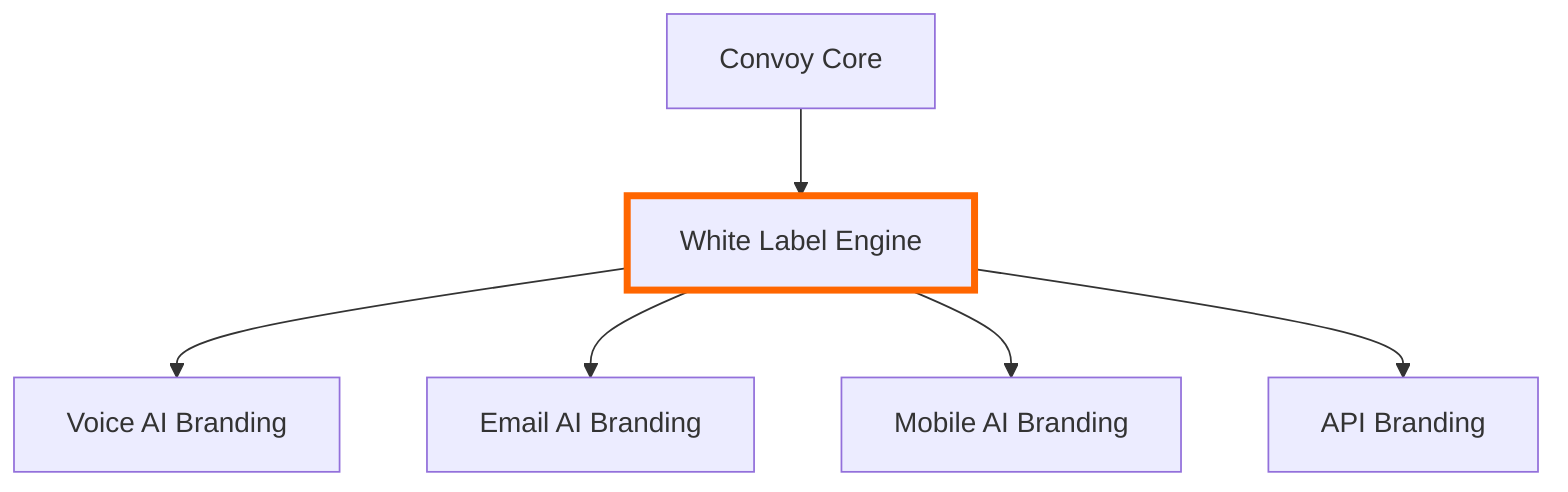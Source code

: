 graph TD
    A[Convoy Core] --> B[White Label Engine]
    B --> C[Voice AI Branding]
    B --> D[Email AI Branding]
    B --> E[Mobile AI Branding]
    B --> F[API Branding]
    
    style B stroke:#ff6600,stroke-width:4px